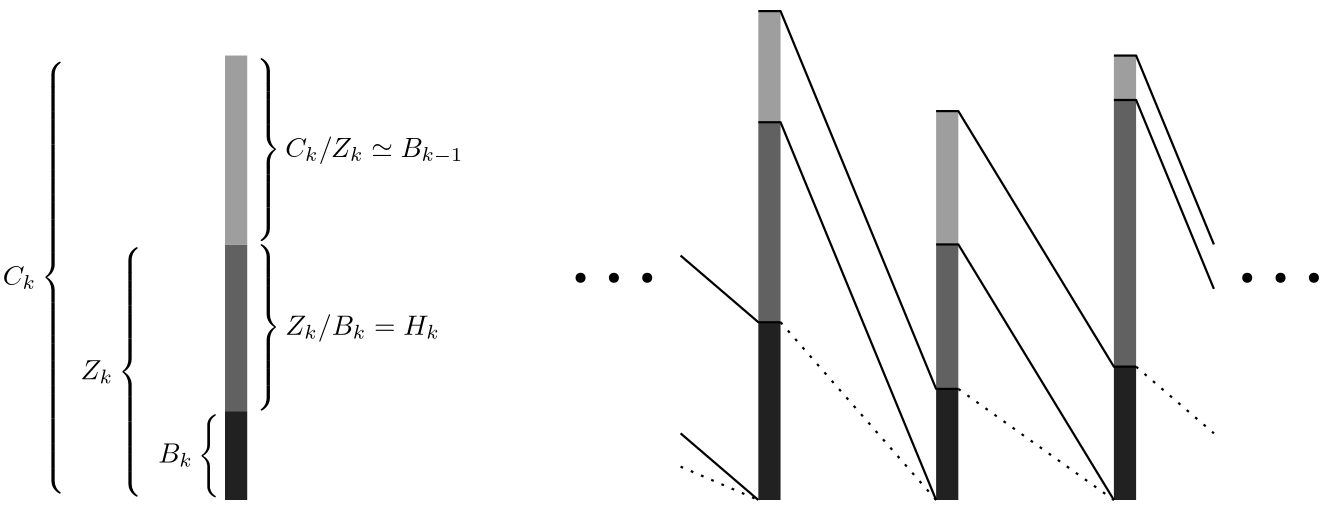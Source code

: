 <?xml version="1.0"?>
<!DOCTYPE ipe SYSTEM "ipe.dtd">
<ipe version="70206" creator="Ipe 7.2.7">
<info created="D:20180929145934" modified="D:20180929165234"/>
<ipestyle name="basic">
<symbol name="arrow/arc(spx)">
<path stroke="sym-stroke" fill="sym-stroke" pen="sym-pen">
0 0 m
-1 0.333 l
-1 -0.333 l
h
</path>
</symbol>
<symbol name="arrow/farc(spx)">
<path stroke="sym-stroke" fill="white" pen="sym-pen">
0 0 m
-1 0.333 l
-1 -0.333 l
h
</path>
</symbol>
<symbol name="arrow/ptarc(spx)">
<path stroke="sym-stroke" fill="sym-stroke" pen="sym-pen">
0 0 m
-1 0.333 l
-0.8 0 l
-1 -0.333 l
h
</path>
</symbol>
<symbol name="arrow/fptarc(spx)">
<path stroke="sym-stroke" fill="white" pen="sym-pen">
0 0 m
-1 0.333 l
-0.8 0 l
-1 -0.333 l
h
</path>
</symbol>
<symbol name="mark/circle(sx)" transformations="translations">
<path fill="sym-stroke">
0.6 0 0 0.6 0 0 e
0.4 0 0 0.4 0 0 e
</path>
</symbol>
<symbol name="mark/disk(sx)" transformations="translations">
<path fill="sym-stroke">
0.6 0 0 0.6 0 0 e
</path>
</symbol>
<symbol name="mark/fdisk(sfx)" transformations="translations">
<group>
<path fill="sym-fill">
0.5 0 0 0.5 0 0 e
</path>
<path fill="sym-stroke" fillrule="eofill">
0.6 0 0 0.6 0 0 e
0.4 0 0 0.4 0 0 e
</path>
</group>
</symbol>
<symbol name="mark/box(sx)" transformations="translations">
<path fill="sym-stroke" fillrule="eofill">
-0.6 -0.6 m
0.6 -0.6 l
0.6 0.6 l
-0.6 0.6 l
h
-0.4 -0.4 m
0.4 -0.4 l
0.4 0.4 l
-0.4 0.4 l
h
</path>
</symbol>
<symbol name="mark/square(sx)" transformations="translations">
<path fill="sym-stroke">
-0.6 -0.6 m
0.6 -0.6 l
0.6 0.6 l
-0.6 0.6 l
h
</path>
</symbol>
<symbol name="mark/fsquare(sfx)" transformations="translations">
<group>
<path fill="sym-fill">
-0.5 -0.5 m
0.5 -0.5 l
0.5 0.5 l
-0.5 0.5 l
h
</path>
<path fill="sym-stroke" fillrule="eofill">
-0.6 -0.6 m
0.6 -0.6 l
0.6 0.6 l
-0.6 0.6 l
h
-0.4 -0.4 m
0.4 -0.4 l
0.4 0.4 l
-0.4 0.4 l
h
</path>
</group>
</symbol>
<symbol name="mark/cross(sx)" transformations="translations">
<group>
<path fill="sym-stroke">
-0.43 -0.57 m
0.57 0.43 l
0.43 0.57 l
-0.57 -0.43 l
h
</path>
<path fill="sym-stroke">
-0.43 0.57 m
0.57 -0.43 l
0.43 -0.57 l
-0.57 0.43 l
h
</path>
</group>
</symbol>
<symbol name="arrow/fnormal(spx)">
<path stroke="sym-stroke" fill="white" pen="sym-pen">
0 0 m
-1 0.333 l
-1 -0.333 l
h
</path>
</symbol>
<symbol name="arrow/pointed(spx)">
<path stroke="sym-stroke" fill="sym-stroke" pen="sym-pen">
0 0 m
-1 0.333 l
-0.8 0 l
-1 -0.333 l
h
</path>
</symbol>
<symbol name="arrow/fpointed(spx)">
<path stroke="sym-stroke" fill="white" pen="sym-pen">
0 0 m
-1 0.333 l
-0.8 0 l
-1 -0.333 l
h
</path>
</symbol>
<symbol name="arrow/linear(spx)">
<path stroke="sym-stroke" pen="sym-pen">
-1 0.333 m
0 0 l
-1 -0.333 l
</path>
</symbol>
<symbol name="arrow/fdouble(spx)">
<path stroke="sym-stroke" fill="white" pen="sym-pen">
0 0 m
-1 0.333 l
-1 -0.333 l
h
-1 0 m
-2 0.333 l
-2 -0.333 l
h
</path>
</symbol>
<symbol name="arrow/double(spx)">
<path stroke="sym-stroke" fill="sym-stroke" pen="sym-pen">
0 0 m
-1 0.333 l
-1 -0.333 l
h
-1 0 m
-2 0.333 l
-2 -0.333 l
h
</path>
</symbol>
<pen name="heavier" value="0.8"/>
<pen name="fat" value="1.2"/>
<pen name="ultrafat" value="2"/>
<symbolsize name="large" value="5"/>
<symbolsize name="small" value="2"/>
<symbolsize name="tiny" value="1.1"/>
<arrowsize name="large" value="10"/>
<arrowsize name="small" value="5"/>
<arrowsize name="tiny" value="3"/>
<color name="red" value="1 0 0"/>
<color name="green" value="0 1 0"/>
<color name="blue" value="0 0 1"/>
<color name="yellow" value="1 1 0"/>
<color name="orange" value="1 0.647 0"/>
<color name="gold" value="1 0.843 0"/>
<color name="purple" value="0.627 0.125 0.941"/>
<color name="gray" value="0.745"/>
<color name="brown" value="0.647 0.165 0.165"/>
<color name="navy" value="0 0 0.502"/>
<color name="pink" value="1 0.753 0.796"/>
<color name="seagreen" value="0.18 0.545 0.341"/>
<color name="turquoise" value="0.251 0.878 0.816"/>
<color name="violet" value="0.933 0.51 0.933"/>
<color name="darkblue" value="0 0 0.545"/>
<color name="darkcyan" value="0 0.545 0.545"/>
<color name="darkgray" value="0.663"/>
<color name="darkgreen" value="0 0.392 0"/>
<color name="darkmagenta" value="0.545 0 0.545"/>
<color name="darkorange" value="1 0.549 0"/>
<color name="darkred" value="0.545 0 0"/>
<color name="lightblue" value="0.678 0.847 0.902"/>
<color name="lightcyan" value="0.878 1 1"/>
<color name="lightgray" value="0.827"/>
<color name="lightgreen" value="0.565 0.933 0.565"/>
<color name="lightyellow" value="1 1 0.878"/>
<dashstyle name="dashed" value="[4] 0"/>
<dashstyle name="dotted" value="[1 3] 0"/>
<dashstyle name="dash dotted" value="[4 2 1 2] 0"/>
<dashstyle name="dash dot dotted" value="[4 2 1 2 1 2] 0"/>
<textsize name="large" value="\large"/>
<textsize name="Large" value="\Large"/>
<textsize name="LARGE" value="\LARGE"/>
<textsize name="huge" value="\huge"/>
<textsize name="Huge" value="\Huge"/>
<textsize name="small" value="\small"/>
<textsize name="footnote" value="\footnotesize"/>
<textsize name="tiny" value="\tiny"/>
<textstyle name="center" begin="\begin{center}" end="\end{center}"/>
<textstyle name="itemize" begin="\begin{itemize}" end="\end{itemize}"/>
<textstyle name="item" begin="\begin{itemize}\item{}" end="\end{itemize}"/>
<gridsize name="4 pts" value="4"/>
<gridsize name="8 pts (~3 mm)" value="8"/>
<gridsize name="16 pts (~6 mm)" value="16"/>
<gridsize name="32 pts (~12 mm)" value="32"/>
<gridsize name="10 pts (~3.5 mm)" value="10"/>
<gridsize name="20 pts (~7 mm)" value="20"/>
<gridsize name="14 pts (~5 mm)" value="14"/>
<gridsize name="28 pts (~10 mm)" value="28"/>
<gridsize name="56 pts (~20 mm)" value="56"/>
<anglesize name="90 deg" value="90"/>
<anglesize name="60 deg" value="60"/>
<anglesize name="45 deg" value="45"/>
<anglesize name="30 deg" value="30"/>
<anglesize name="22.5 deg" value="22.5"/>
<opacity name="10%" value="0.1"/>
<opacity name="30%" value="0.3"/>
<opacity name="50%" value="0.5"/>
<opacity name="75%" value="0.75"/>
<tiling name="falling" angle="-60" step="4" width="1"/>
<tiling name="rising" angle="30" step="4" width="1"/>
</ipestyle>
<page>
<layer name="alpha"/>
<view layers="alpha" active="alpha"/>
<path layer="alpha" stroke="0.129" pen="8">
352 512 m
352 576 l
</path>
<path stroke="0.38" pen="8">
352 576 m
352 648 l
</path>
<path stroke="0.62" pen="8">
352 648 m
352 688 l
</path>
<path stroke="0.129" pen="8">
416 512 m
416 552 l
</path>
<path stroke="0.38" pen="8">
416 552 m
416 604 l
</path>
<path stroke="0.62" pen="8">
416 604 m
416 652 l
</path>
<path stroke="0.129" pen="8">
480 512 m
480 560 l
</path>
<path stroke="0.38" pen="8">
480 560 m
480 656 l
</path>
<path matrix="1 0 0 1 224 0" stroke="0.62" pen="8">
256 656 m
256 672 l
</path>
<path stroke="black" pen="heavier">
348 688 m
356 688 l
412 552 l
420 552 l
</path>
<path stroke="black" pen="heavier">
348 648 m
356 648 l
412 512 l
</path>
<path stroke="black" dash="dotted" pen="heavier">
356 576 m
412 512 l
</path>
<path stroke="black" pen="heavier">
412 652 m
420 652 l
476 560 l
484 560 l
</path>
<path matrix="1 0 0 1 224 0" stroke="black" pen="heavier">
188 604 m
196 604 l
252 512 l
</path>
<path stroke="black" dash="dotted" pen="heavier">
420 552 m
476 512 l
</path>
<path stroke="black" pen="heavier">
476 672 m
484 672 l
512 604 l
</path>
<path matrix="1 0 0 1 224 0" stroke="black" pen="heavier">
252 656 m
260 656 l
288 588 l
</path>
<path stroke="black" dash="dotted" pen="heavier">
484 560 m
512 536 l
</path>
<path stroke="black" pen="heavier">
356 576 m
348 576 l
320 600 l
</path>
<path matrix="1 0 0 1 224 0" stroke="black" pen="heavier">
124 512 m
96 536 l
</path>
<path matrix="1 0 0 1 224 0" stroke="black" dash="dotted" pen="heavier">
96 524 m
124 512 l
</path>
<use matrix="1 0 0 1 216 0" name="mark/disk(sx)" pos="92 592" size="normal" stroke="black"/>
<use matrix="1 0 0 1 216 0" name="mark/disk(sx)" pos="80 592" size="normal" stroke="black"/>
<use matrix="1 0 0 1 216 0" name="mark/disk(sx)" pos="68 592" size="normal" stroke="black"/>
<use matrix="1 0 0 1 232 0" name="mark/disk(sx)" pos="292 592" size="normal" stroke="black"/>
<use matrix="1 0 0 1 232 0" name="mark/disk(sx)" pos="304 592" size="normal" stroke="black"/>
<use matrix="1 0 0 1 232 0" name="mark/disk(sx)" pos="316 592" size="normal" stroke="black"/>
<path matrix="1 0 0 0.666667 32 170.667" stroke="0.129" pen="8">
128 512 m
128 560 l
</path>
<path matrix="1 0 0 1 -32 0" stroke="0.38" pen="8">
192 544 m
192 604 l
</path>
<path matrix="1 0 0 1 -32 0" stroke="0.62" pen="8">
192 604 m
192 672 l
</path>
<text matrix="1 0 0 1 -96 121.52" transformations="translations" pos="228 404" stroke="black" type="label" width="23.34" height="18.42" depth="13.46" valign="baseline" style="math">B_k\left\{\parbox[c][32pt]{0pt}{}\right.</text>
<text matrix="1 0 0 1 -124 151.52" transformations="translations" pos="228 404" stroke="black" type="label" width="23.414" height="48.266" depth="43.39" valign="baseline" style="math">Z_k\left\{\parbox[c][92pt]{0pt}{}\right.</text>
<text matrix="1 0 0 1 -152 185.52" transformations="translations" pos="228 404" stroke="black" type="label" width="23.734" height="82.102" depth="77.3" valign="baseline" style="math">C_k\left\{\parbox[c][160pt]{0pt}{}\right.</text>
<text matrix="1 0 0 1 -62 167.542" transformations="translations" pos="228 404" stroke="black" type="label" width="67.321" height="32.346" depth="27.43" valign="baseline" style="math">\left.\parbox[c][60pt]{0pt}{}\right\}Z_k/B_k=H_k</text>
<text matrix="1 0 0 1 -62 231.542" transformations="translations" pos="228 404" stroke="black" type="label" width="75.804" height="36.326" depth="31.42" valign="baseline" style="math">\left.\parbox[c][68pt]{0pt}{}\right\}C_k/Z_k\simeq B_{k-1}</text>
</page>
</ipe>
